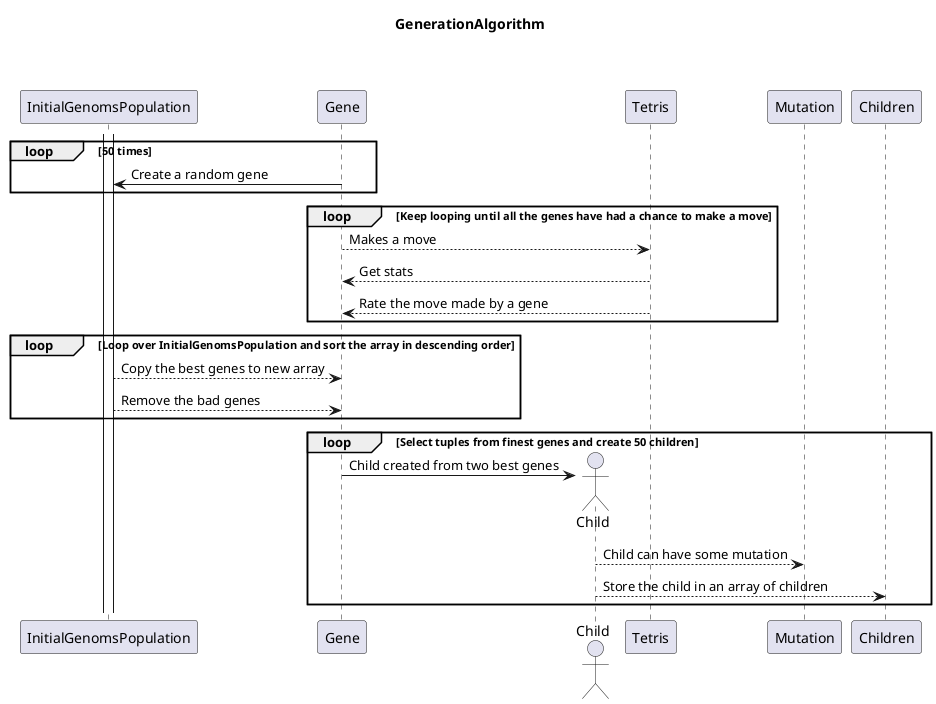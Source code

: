 @startuml Generation_Algo

title ==GenerationAlgorithm==

loop 50 times
Gene->InitialGenomsPopulation: Create a random gene
end

activate InitialGenomsPopulation
Actor Gene
Actor Child

loop Keep looping until all the genes have had a chance to make a move
Gene --> Tetris: Makes a move
Tetris --> Gene: Get stats
Tetris --> Gene: Rate the move made by a gene
end

loop Loop over InitialGenomsPopulation and sort the array in descending order
InitialGenomsPopulation --> Gene: Copy the best genes to new array
InitialGenomsPopulation --> Gene: Remove the bad genes
end

create Child
loop Select tuples from finest genes and create 50 children
Gene -> Child: Child created from two best genes
Child --> Mutation: Child can have some mutation
Child --> Children: Store the child in an array of children
end

@enduml
